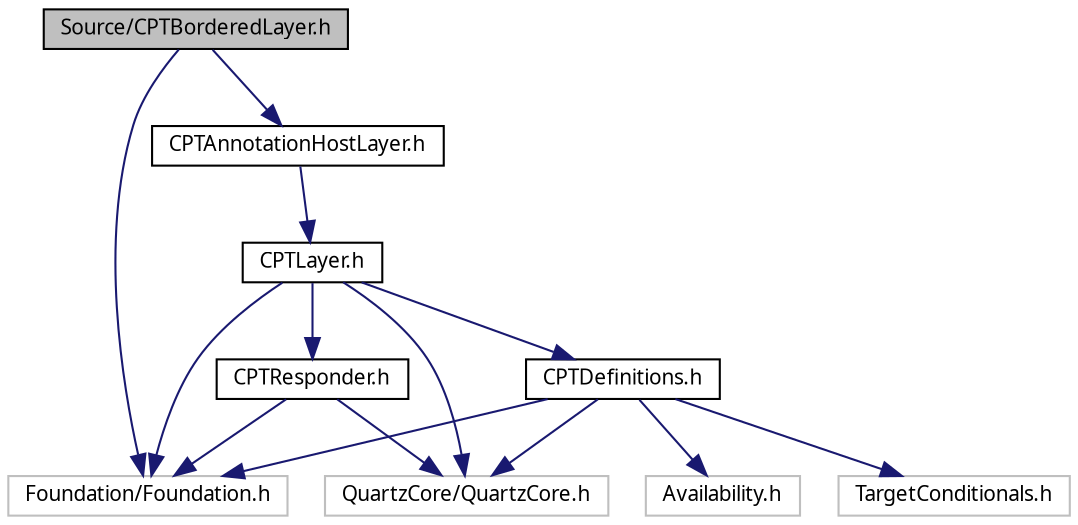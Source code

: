 digraph G
{
  bgcolor="transparent";
  edge [fontname="Lucinda Grande",fontsize="10",labelfontname="Lucinda Grande",labelfontsize="10"];
  node [fontname="Lucinda Grande",fontsize="10",shape=record];
  Node1 [label="Source/CPTBorderedLayer.h",height=0.2,width=0.4,color="black", fillcolor="grey75", style="filled" fontcolor="black"];
  Node1 -> Node2 [color="midnightblue",fontsize="10",style="solid",fontname="Lucinda Grande"];
  Node2 [label="Foundation/Foundation.h",height=0.2,width=0.4,color="grey75"];
  Node1 -> Node3 [color="midnightblue",fontsize="10",style="solid",fontname="Lucinda Grande"];
  Node3 [label="CPTAnnotationHostLayer.h",height=0.2,width=0.4,color="black",URL="$_c_p_t_annotation_host_layer_8h.html"];
  Node3 -> Node4 [color="midnightblue",fontsize="10",style="solid",fontname="Lucinda Grande"];
  Node4 [label="CPTLayer.h",height=0.2,width=0.4,color="black",URL="$_c_p_t_layer_8h.html"];
  Node4 -> Node5 [color="midnightblue",fontsize="10",style="solid",fontname="Lucinda Grande"];
  Node5 [label="CPTResponder.h",height=0.2,width=0.4,color="black",URL="$_c_p_t_responder_8h.html"];
  Node5 -> Node6 [color="midnightblue",fontsize="10",style="solid",fontname="Lucinda Grande"];
  Node6 [label="QuartzCore/QuartzCore.h",height=0.2,width=0.4,color="grey75"];
  Node5 -> Node2 [color="midnightblue",fontsize="10",style="solid",fontname="Lucinda Grande"];
  Node4 -> Node2 [color="midnightblue",fontsize="10",style="solid",fontname="Lucinda Grande"];
  Node4 -> Node6 [color="midnightblue",fontsize="10",style="solid",fontname="Lucinda Grande"];
  Node4 -> Node7 [color="midnightblue",fontsize="10",style="solid",fontname="Lucinda Grande"];
  Node7 [label="CPTDefinitions.h",height=0.2,width=0.4,color="black",URL="$_c_p_t_definitions_8h.html"];
  Node7 -> Node6 [color="midnightblue",fontsize="10",style="solid",fontname="Lucinda Grande"];
  Node7 -> Node8 [color="midnightblue",fontsize="10",style="solid",fontname="Lucinda Grande"];
  Node8 [label="Availability.h",height=0.2,width=0.4,color="grey75"];
  Node7 -> Node9 [color="midnightblue",fontsize="10",style="solid",fontname="Lucinda Grande"];
  Node9 [label="TargetConditionals.h",height=0.2,width=0.4,color="grey75"];
  Node7 -> Node2 [color="midnightblue",fontsize="10",style="solid",fontname="Lucinda Grande"];
}
